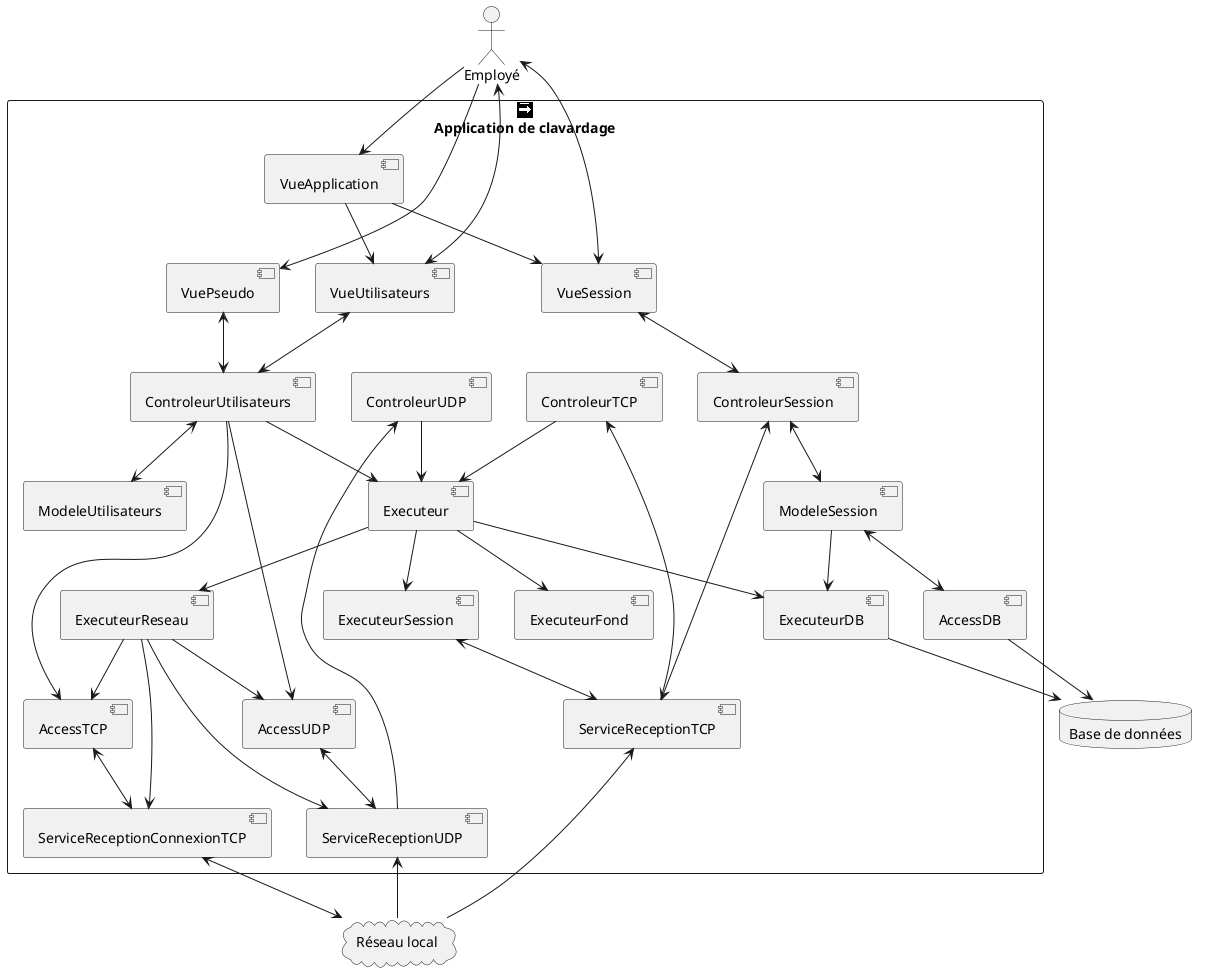 @startuml
sprite $clavardage [16x16/16] {
FFFFFFFFFFFFFFFF
FFF000000000FFFF
FFFFFFFFFFFFFFFF
FFFFFFFFFFFFFFFF
FFFFFFFFFF0FFFFF
FFFFFFFFFF00FFFF
FF00000000000FFF
FF000000000000FF
FF00000000000FFF
FFFFFFFFFF00FFFF
FFFFFFFFFF0FFFFF
FFFFFFFFFFFFFFFF
FFFFFFFFFFFFFFFF
FFFFFFFFFFFFFFFF
FFFFFFFFFFFFFFFF
FFFFFFFFFFFFFFFF
}

rectangle "Application de clavardage" <<$clavardage>> {
    component VueApplication
    component VueUtilisateurs
    component VueSession
    component VuePseudo
    
    component ControleurUtilisateurs
    component ControleurSession
    component ControleurUDP
    component ControleurTCP

    component AccessDB
    component AccessTCP
    component AccessUDP

    component ModeleSession
    component ModeleUtilisateurs

    component Executeur
    component ExecuteurDB
    component ExecuteurFond
    component ExecuteurSession
    component ExecuteurReseau

    component ServiceReceptionUDP
    component ServiceReceptionConnexionTCP
    component ServiceReceptionTCP

    VueApplication --> VueUtilisateurs
    VueApplication --> VueSession

    VueUtilisateurs <--> ControleurUtilisateurs
    VuePseudo <--> ControleurUtilisateurs
    VueSession <--> ControleurSession

    ControleurUtilisateurs --> AccessTCP
    ControleurUtilisateurs --> AccessUDP
    ControleurUtilisateurs --> Executeur
    ControleurUtilisateurs <--> ModeleUtilisateurs

    ModeleSession <--> AccessDB
    ModeleSession --> ExecuteurDB

    ControleurSession <--> ModeleSession
    ControleurSession <--> ServiceReceptionTCP

    Executeur --> ExecuteurDB
    Executeur --> ExecuteurFond
    Executeur --> ExecuteurReseau
    Executeur --> ExecuteurSession

    ExecuteurReseau --> AccessTCP
    ExecuteurReseau --> AccessUDP
    ExecuteurReseau --> ServiceReceptionConnexionTCP
    ExecuteurReseau --> ServiceReceptionUDP

    ExecuteurSession <--> ServiceReceptionTCP

    AccessTCP <--> ServiceReceptionConnexionTCP
    AccessUDP <--> ServiceReceptionUDP

    ControleurUDP <-- ServiceReceptionUDP
    ControleurUDP --> Executeur
    ControleurTCP <-- ServiceReceptionTCP
    ControleurTCP --> Executeur


}
cloud "Réseau local" as net
database "Base de données" as bdd
actor "Employé"as emp

ExecuteurDB --> bdd
AccessDB --> bdd

ServiceReceptionTCP <-- net
ServiceReceptionUDP <-- net
ServiceReceptionConnexionTCP <--> net

VueApplication <-u- emp
VuePseudo <-u- emp
VueSession <-u-> emp
VueUtilisateurs <-u-> emp
@enduml